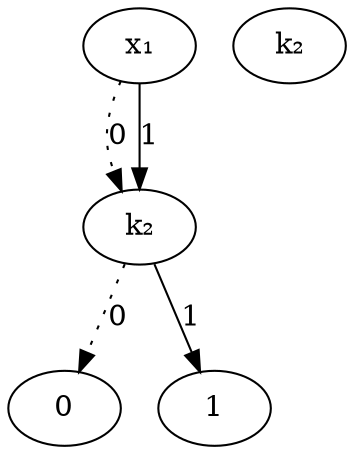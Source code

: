 digraph G {
        
size ="4,4";
liveK₂ [label="k₂"];
succK₂ [label="k₂"];
liveX₁ [label="x₁"];

zeroL  [label="0"];
oneL   [label="1"];

subgraph Live {
        liveX₁ -> liveK₂ [label="0",style=dotted];
        liveX₁ -> liveK₂ [label="1"];
        liveK₂ -> zeroL [label="0", style=dotted];
        liveK₂ -> oneL [label="1" ];
        
        
}

// main -> parse [weight=8];
// parse -> execute;
// main -> init [style=dotted];
// main -> cleanup;
// execute -> { make_string; printf}
// init -> make_string;
// edge [color=red];   // so is this
// main -> printf [style=bold,label="100 times"];
// make_string [label="make a\nstring"];
// node [shape=box,style=filled,color=".7 .3 1.0"];
// execute -> compare;



}
